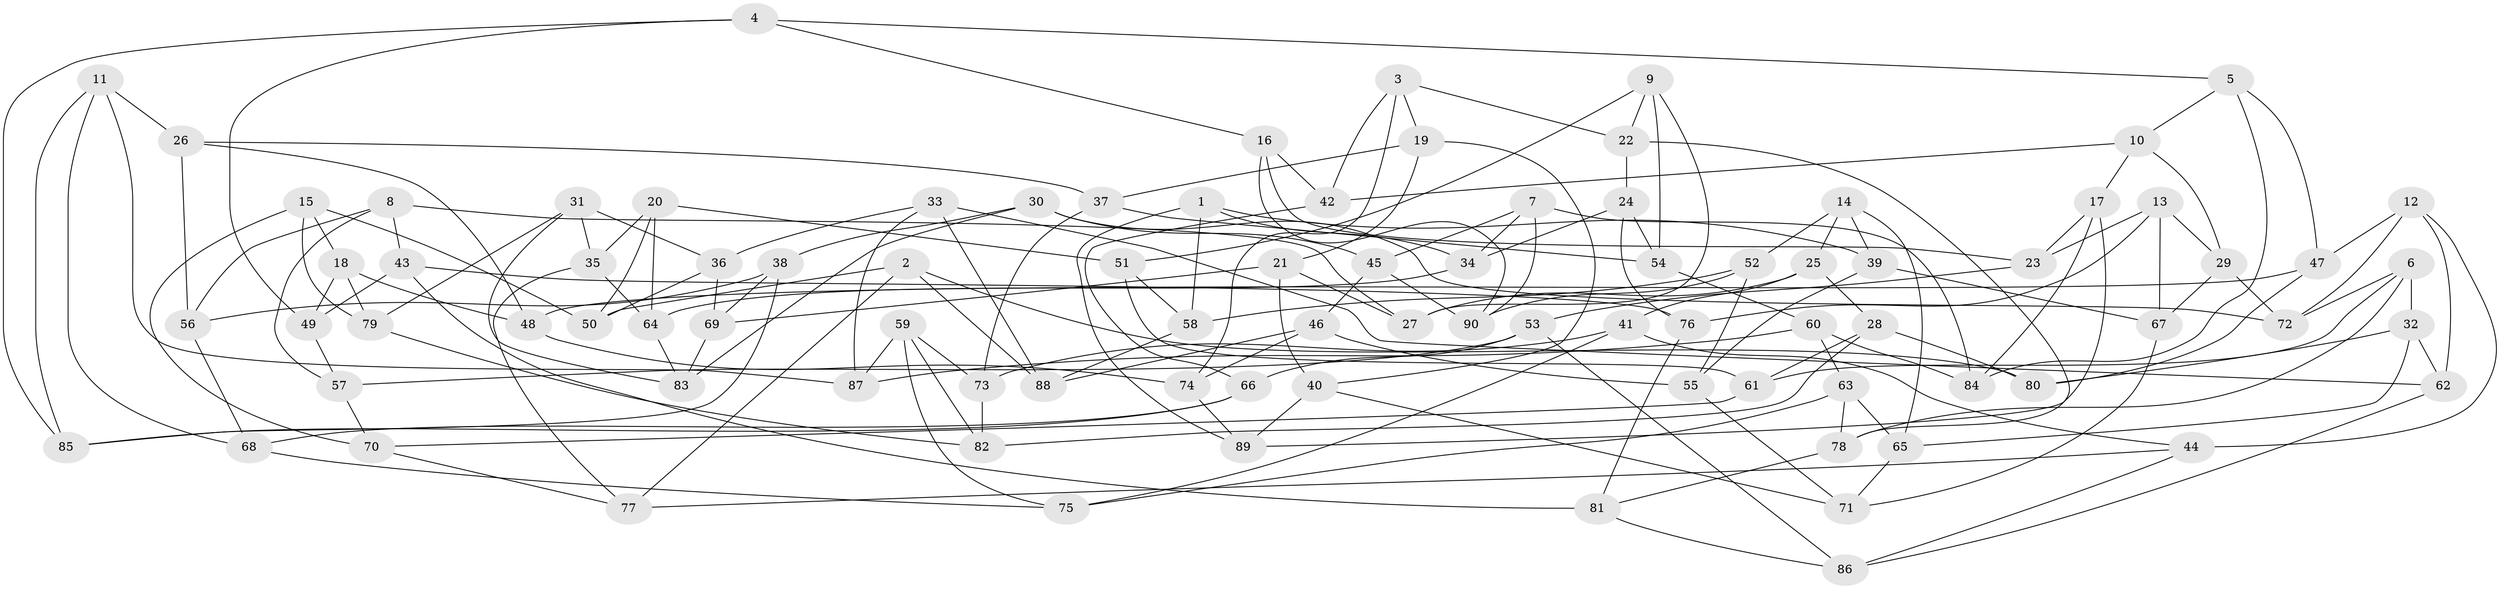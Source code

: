 // coarse degree distribution, {5: 0.12962962962962962, 3: 0.14814814814814814, 10: 0.018518518518518517, 4: 0.5555555555555556, 7: 0.05555555555555555, 6: 0.07407407407407407, 8: 0.018518518518518517}
// Generated by graph-tools (version 1.1) at 2025/03/03/04/25 22:03:08]
// undirected, 90 vertices, 180 edges
graph export_dot {
graph [start="1"]
  node [color=gray90,style=filled];
  1;
  2;
  3;
  4;
  5;
  6;
  7;
  8;
  9;
  10;
  11;
  12;
  13;
  14;
  15;
  16;
  17;
  18;
  19;
  20;
  21;
  22;
  23;
  24;
  25;
  26;
  27;
  28;
  29;
  30;
  31;
  32;
  33;
  34;
  35;
  36;
  37;
  38;
  39;
  40;
  41;
  42;
  43;
  44;
  45;
  46;
  47;
  48;
  49;
  50;
  51;
  52;
  53;
  54;
  55;
  56;
  57;
  58;
  59;
  60;
  61;
  62;
  63;
  64;
  65;
  66;
  67;
  68;
  69;
  70;
  71;
  72;
  73;
  74;
  75;
  76;
  77;
  78;
  79;
  80;
  81;
  82;
  83;
  84;
  85;
  86;
  87;
  88;
  89;
  90;
  1 -- 89;
  1 -- 58;
  1 -- 39;
  1 -- 34;
  2 -- 80;
  2 -- 50;
  2 -- 88;
  2 -- 77;
  3 -- 22;
  3 -- 42;
  3 -- 74;
  3 -- 19;
  4 -- 85;
  4 -- 49;
  4 -- 16;
  4 -- 5;
  5 -- 84;
  5 -- 47;
  5 -- 10;
  6 -- 61;
  6 -- 32;
  6 -- 78;
  6 -- 72;
  7 -- 45;
  7 -- 34;
  7 -- 84;
  7 -- 90;
  8 -- 27;
  8 -- 57;
  8 -- 43;
  8 -- 56;
  9 -- 51;
  9 -- 27;
  9 -- 54;
  9 -- 22;
  10 -- 29;
  10 -- 17;
  10 -- 42;
  11 -- 26;
  11 -- 68;
  11 -- 87;
  11 -- 85;
  12 -- 47;
  12 -- 44;
  12 -- 62;
  12 -- 72;
  13 -- 76;
  13 -- 23;
  13 -- 67;
  13 -- 29;
  14 -- 25;
  14 -- 52;
  14 -- 65;
  14 -- 39;
  15 -- 50;
  15 -- 79;
  15 -- 70;
  15 -- 18;
  16 -- 23;
  16 -- 42;
  16 -- 90;
  17 -- 89;
  17 -- 84;
  17 -- 23;
  18 -- 48;
  18 -- 49;
  18 -- 79;
  19 -- 40;
  19 -- 37;
  19 -- 21;
  20 -- 50;
  20 -- 35;
  20 -- 51;
  20 -- 64;
  21 -- 40;
  21 -- 27;
  21 -- 69;
  22 -- 24;
  22 -- 78;
  23 -- 53;
  24 -- 54;
  24 -- 76;
  24 -- 34;
  25 -- 28;
  25 -- 27;
  25 -- 41;
  26 -- 56;
  26 -- 48;
  26 -- 37;
  28 -- 80;
  28 -- 61;
  28 -- 82;
  29 -- 72;
  29 -- 67;
  30 -- 72;
  30 -- 83;
  30 -- 38;
  30 -- 45;
  31 -- 79;
  31 -- 83;
  31 -- 36;
  31 -- 35;
  32 -- 62;
  32 -- 80;
  32 -- 65;
  33 -- 87;
  33 -- 36;
  33 -- 88;
  33 -- 62;
  34 -- 64;
  35 -- 77;
  35 -- 64;
  36 -- 69;
  36 -- 50;
  37 -- 73;
  37 -- 54;
  38 -- 85;
  38 -- 69;
  38 -- 56;
  39 -- 67;
  39 -- 55;
  40 -- 71;
  40 -- 89;
  41 -- 44;
  41 -- 75;
  41 -- 73;
  42 -- 66;
  43 -- 81;
  43 -- 76;
  43 -- 49;
  44 -- 86;
  44 -- 77;
  45 -- 46;
  45 -- 90;
  46 -- 55;
  46 -- 88;
  46 -- 74;
  47 -- 80;
  47 -- 48;
  48 -- 74;
  49 -- 57;
  51 -- 58;
  51 -- 61;
  52 -- 58;
  52 -- 55;
  52 -- 90;
  53 -- 86;
  53 -- 57;
  53 -- 66;
  54 -- 60;
  55 -- 71;
  56 -- 68;
  57 -- 70;
  58 -- 88;
  59 -- 87;
  59 -- 82;
  59 -- 73;
  59 -- 75;
  60 -- 84;
  60 -- 63;
  60 -- 87;
  61 -- 70;
  62 -- 86;
  63 -- 75;
  63 -- 78;
  63 -- 65;
  64 -- 83;
  65 -- 71;
  66 -- 85;
  66 -- 68;
  67 -- 71;
  68 -- 75;
  69 -- 83;
  70 -- 77;
  73 -- 82;
  74 -- 89;
  76 -- 81;
  78 -- 81;
  79 -- 82;
  81 -- 86;
}
